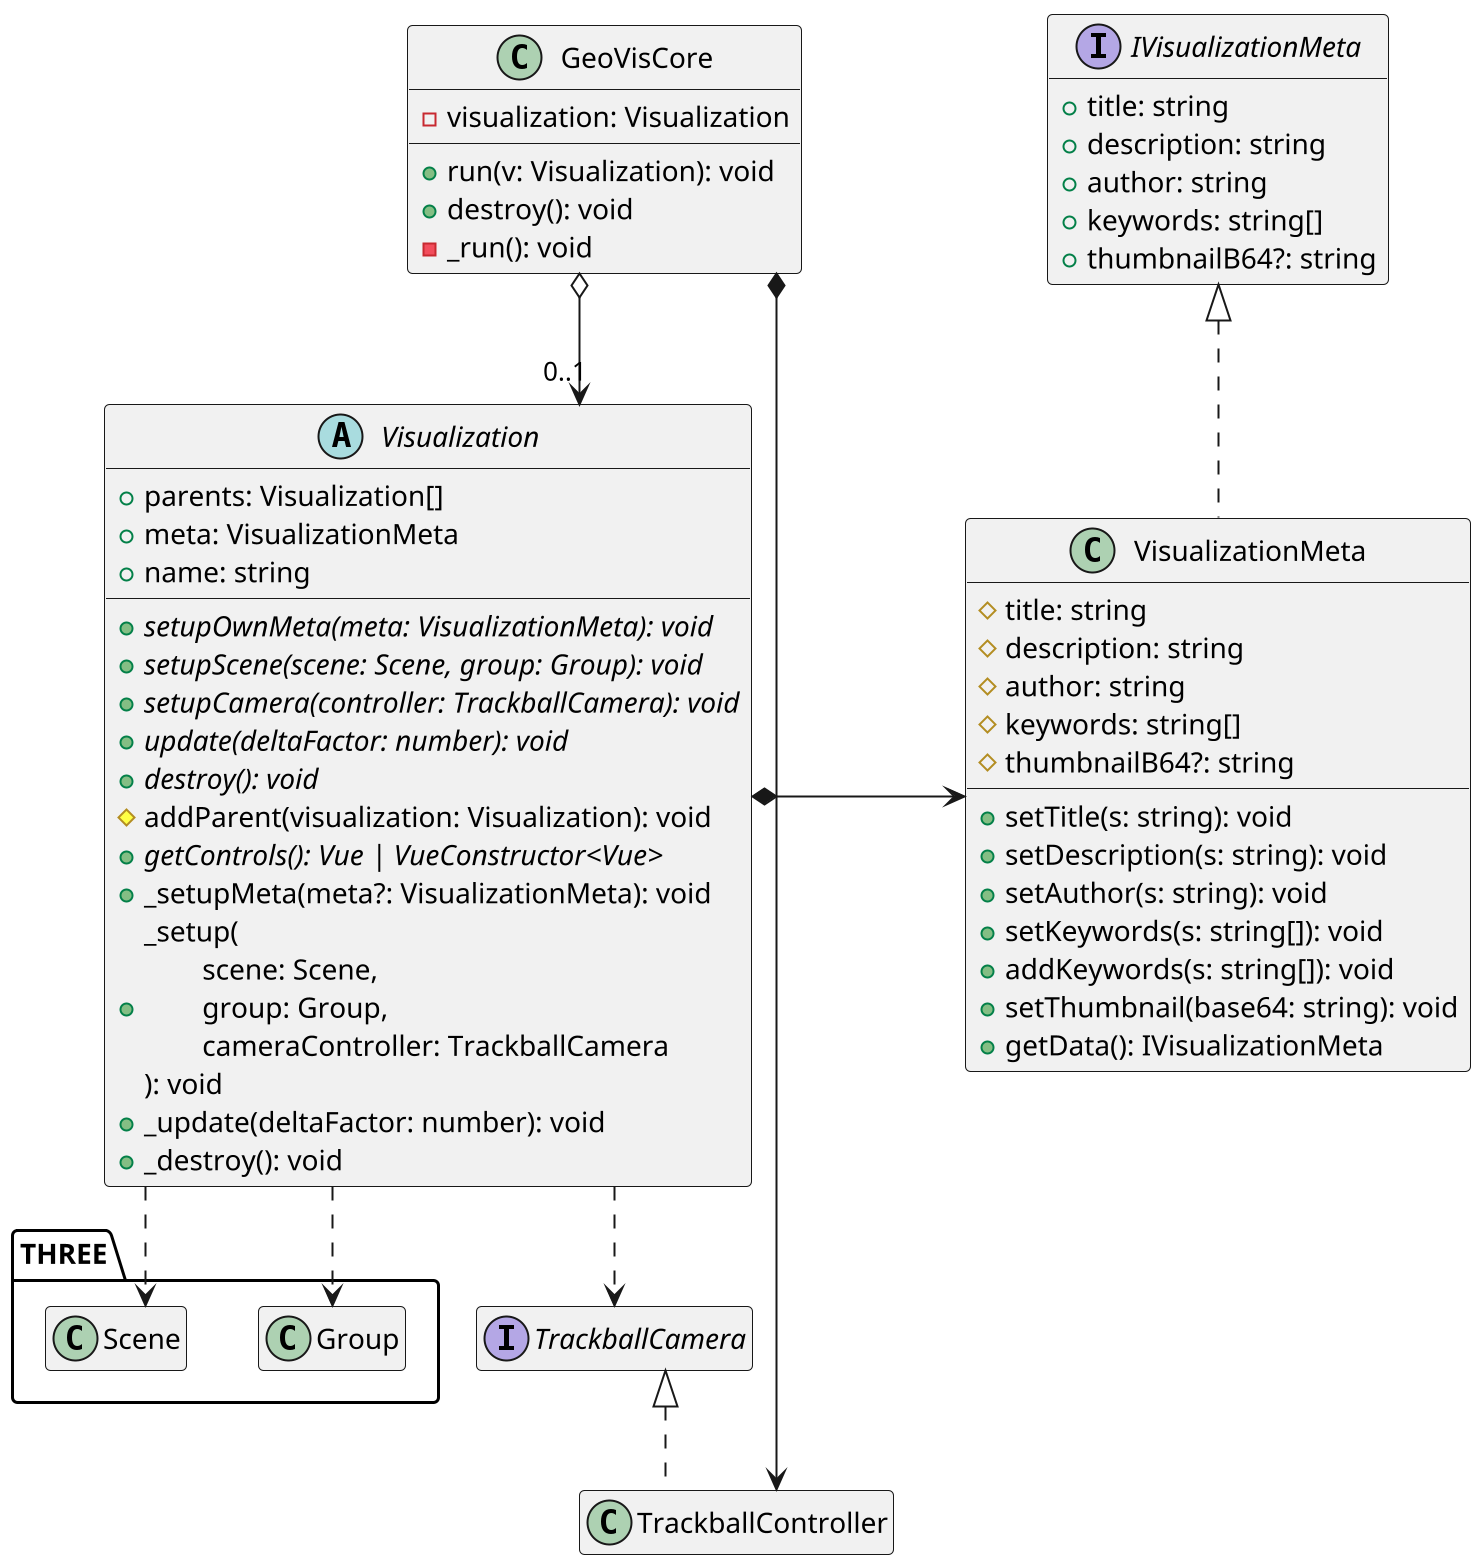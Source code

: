 @startuml
scale 2
skinparam Linetype ortho
hide empty members

class GeoVisCore{
    - visualization: Visualization
    + run(v: Visualization): void
    + destroy(): void
    - _run(): void
}
interface TrackballCamera
class TrackballController implements TrackballCamera
abstract class Visualization{
    +parents: Visualization[]
    +meta: VisualizationMeta
    +name: string
    +{abstract} setupOwnMeta(meta: VisualizationMeta): void
    +{abstract} setupScene(scene: Scene, group: Group): void
    +{abstract} setupCamera(controller: TrackballCamera): void
    +{abstract} update(deltaFactor: number): void
    +{abstract} destroy(): void
    #addParent(visualization: Visualization): void
    +{abstract} getControls(): Vue | VueConstructor<Vue>
    +_setupMeta(meta?: VisualizationMeta): void
    +_setup(\n\tscene: Scene, \n\tgroup: Group, \n\tcameraController: TrackballCamera\n): void
    +_update(deltaFactor: number): void
    +_destroy(): void
}

GeoVisCore *--> TrackballController

GeoVisCore o--> "0..1" Visualization
Visualization ..> TrackballCamera


class THREE.Group
class THREE.Scene

interface IVisualizationMeta{
    +title: string
    +description: string
    +author: string
    +keywords: string[]
    +thumbnailB64?: string
}
class VisualizationMeta implements IVisualizationMeta {
    #title: string
    #description: string
    #author: string
    #keywords: string[]
    #thumbnailB64?: string
    +setTitle(s: string): void
    +setDescription(s: string): void
    +setAuthor(s: string): void
    +setKeywords(s: string[]): void
    +addKeywords(s: string[]): void
    +setThumbnail(base64: string): void
    +getData(): IVisualizationMeta
}

Visualization *->  VisualizationMeta

Visualization ..> THREE.Scene
Visualization ..> THREE.Group
@enduml